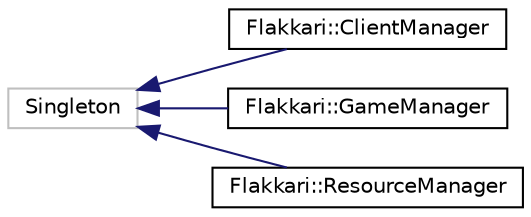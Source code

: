 digraph "Graphical Class Hierarchy"
{
 // LATEX_PDF_SIZE
  edge [fontname="Helvetica",fontsize="10",labelfontname="Helvetica",labelfontsize="10"];
  node [fontname="Helvetica",fontsize="10",shape=record];
  rankdir="LR";
  Node46 [label="Singleton",height=0.2,width=0.4,color="grey75", fillcolor="white", style="filled",tooltip=" "];
  Node46 -> Node0 [dir="back",color="midnightblue",fontsize="10",style="solid",fontname="Helvetica"];
  Node0 [label="Flakkari::ClientManager",height=0.2,width=0.4,color="black", fillcolor="white", style="filled",URL="$d5/da5/classFlakkari_1_1ClientManager.html",tooltip=" "];
  Node46 -> Node48 [dir="back",color="midnightblue",fontsize="10",style="solid",fontname="Helvetica"];
  Node48 [label="Flakkari::GameManager",height=0.2,width=0.4,color="black", fillcolor="white", style="filled",URL="$dc/de7/classFlakkari_1_1GameManager.html",tooltip=" "];
  Node46 -> Node49 [dir="back",color="midnightblue",fontsize="10",style="solid",fontname="Helvetica"];
  Node49 [label="Flakkari::ResourceManager",height=0.2,width=0.4,color="black", fillcolor="white", style="filled",URL="$d0/d1e/classFlakkari_1_1ResourceManager.html",tooltip=" "];
}
